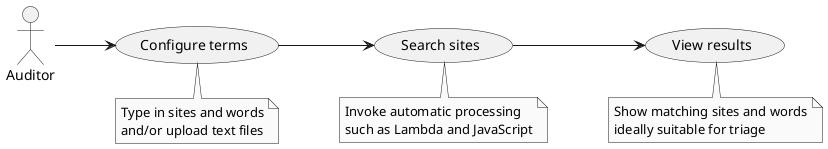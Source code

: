 @startuml
' Audit: search sites and words to find gender exclusive language
skinparam monochrome true
skinparam linetype polyline
skinparam linetype ortho
left to right direction

actor Auditor as auditor

usecase (Configure terms) as configure_terms
note bottom of configure_terms : Type in sites and words\nand/or upload text files

usecase (Search sites) as search_sites
note bottom of search_sites : Invoke automatic processing\nsuch as Lambda and JavaScript

usecase (View results) as view_results
note bottom of view_results : Show matching sites and words\nideally suitable for triage

auditor --> configure_terms
configure_terms --> search_sites
search_sites --> view_results

@enduml
